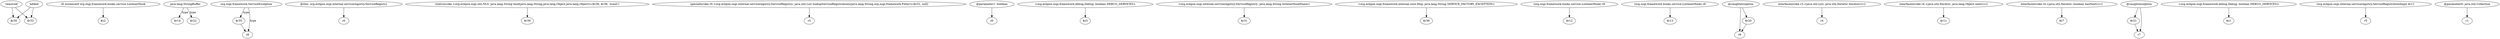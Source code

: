 digraph g {
0[label="'removed'"]
1[label="$r30"]
0->1[label=""]
2[label="r6 instanceof org.osgi.framework.hooks.service.ListenerHook"]
3[label="$z2"]
2->3[label=""]
4[label="java.lang.StringBuffer"]
5[label="$r14"]
4->5[label="type"]
6[label="org.osgi.framework.ServiceException"]
7[label="$r35"]
6->7[label="type"]
8[label="@this: org.eclipse.osgi.internal.serviceregistry.ServiceRegistry"]
9[label="r0"]
8->9[label=""]
10[label="staticinvoke <org.eclipse.osgi.util.NLS: java.lang.String bind(java.lang.String,java.lang.Object,java.lang.Object)>($r36, $r38, 'event')"]
11[label="$r39"]
10->11[label=""]
12[label="r8"]
6->12[label="type"]
13[label="specialinvoke r0.<org.eclipse.osgi.internal.serviceregistry.ServiceRegistry: java.util.List lookupServiceRegistrations(java.lang.String,org.osgi.framework.Filter)>($r31, null)"]
14[label="r3"]
13->14[label=""]
15[label="@parameter1: boolean"]
16[label="z0"]
15->16[label=""]
17[label="<org.eclipse.osgi.framework.debug.Debug: boolean DEBUG_SERVICES>"]
18[label="$z5"]
17->18[label=""]
19[label="$r32"]
0->19[label=""]
20[label="<org.eclipse.osgi.internal.serviceregistry.ServiceRegistry: java.lang.String listenerHookName>"]
21[label="$r31"]
20->21[label=""]
22[label="<org.eclipse.osgi.framework.internal.core.Msg: java.lang.String SERVICE_FACTORY_EXCEPTION>"]
23[label="$r36"]
22->23[label=""]
24[label="(org.osgi.framework.hooks.service.ListenerHook) r6"]
25[label="$r12"]
24->25[label=""]
26[label="(org.osgi.framework.hooks.service.ListenerHook) r6"]
27[label="$r13"]
26->27[label=""]
28[label="'added'"]
28->1[label=""]
29[label="@caughtexception"]
30[label="r9"]
29->30[label=""]
31[label="interfaceinvoke r3.<java.util.List: java.util.Iterator iterator()>()"]
32[label="r4"]
31->32[label=""]
33[label="$r20"]
29->33[label=""]
34[label="interfaceinvoke r4.<java.util.Iterator: java.lang.Object next()>()"]
35[label="$r11"]
34->35[label=""]
36[label="interfaceinvoke r4.<java.util.Iterator: boolean hasNext()>()"]
37[label="$z7"]
36->37[label=""]
38[label="@caughtexception"]
39[label="$r21"]
38->39[label=""]
40[label="<org.eclipse.osgi.framework.debug.Debug: boolean DEBUG_SERVICES>"]
41[label="$z1"]
40->41[label=""]
42[label="(org.eclipse.osgi.internal.serviceregistry.ServiceRegistrationImpl) $r11"]
43[label="r5"]
42->43[label=""]
44[label="r7"]
38->44[label=""]
7->12[label=""]
45[label="@parameter0: java.util.Collection"]
46[label="r1"]
45->46[label=""]
47[label="$r22"]
4->47[label="type"]
33->30[label=""]
39->44[label=""]
28->19[label=""]
}